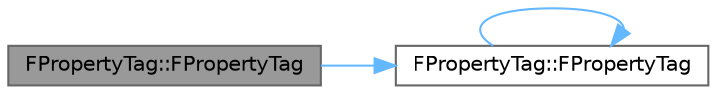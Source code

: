digraph "FPropertyTag::FPropertyTag"
{
 // INTERACTIVE_SVG=YES
 // LATEX_PDF_SIZE
  bgcolor="transparent";
  edge [fontname=Helvetica,fontsize=10,labelfontname=Helvetica,labelfontsize=10];
  node [fontname=Helvetica,fontsize=10,shape=box,height=0.2,width=0.4];
  rankdir="LR";
  Node1 [id="Node000001",label="FPropertyTag::FPropertyTag",height=0.2,width=0.4,color="gray40", fillcolor="grey60", style="filled", fontcolor="black",tooltip=" "];
  Node1 -> Node2 [id="edge1_Node000001_Node000002",color="steelblue1",style="solid",tooltip=" "];
  Node2 [id="Node000002",label="FPropertyTag::FPropertyTag",height=0.2,width=0.4,color="grey40", fillcolor="white", style="filled",URL="$d0/d84/structFPropertyTag.html#a16cbfa7766918f40dd3706014a8d1745",tooltip=" "];
  Node2 -> Node2 [id="edge2_Node000002_Node000002",color="steelblue1",style="solid",tooltip=" "];
}
